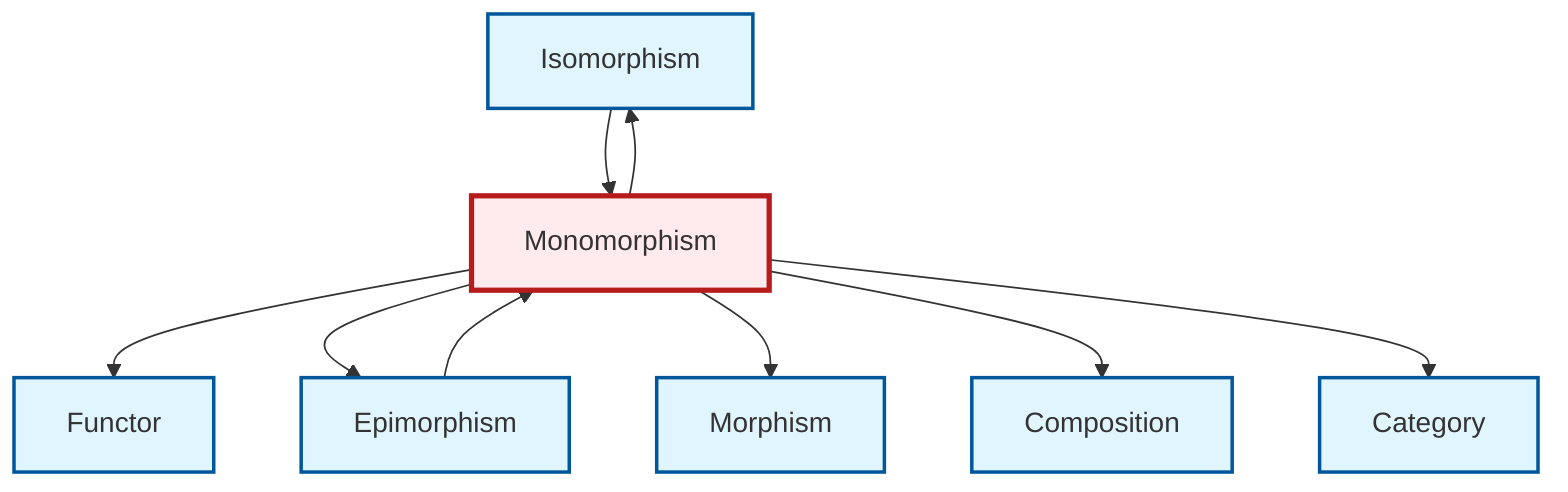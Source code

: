 graph TD
    classDef definition fill:#e1f5fe,stroke:#01579b,stroke-width:2px
    classDef theorem fill:#f3e5f5,stroke:#4a148c,stroke-width:2px
    classDef axiom fill:#fff3e0,stroke:#e65100,stroke-width:2px
    classDef example fill:#e8f5e9,stroke:#1b5e20,stroke-width:2px
    classDef current fill:#ffebee,stroke:#b71c1c,stroke-width:3px
    def-category["Category"]:::definition
    def-isomorphism["Isomorphism"]:::definition
    def-monomorphism["Monomorphism"]:::definition
    def-morphism["Morphism"]:::definition
    def-composition["Composition"]:::definition
    def-functor["Functor"]:::definition
    def-epimorphism["Epimorphism"]:::definition
    def-epimorphism --> def-monomorphism
    def-isomorphism --> def-monomorphism
    def-monomorphism --> def-functor
    def-monomorphism --> def-epimorphism
    def-monomorphism --> def-isomorphism
    def-monomorphism --> def-morphism
    def-monomorphism --> def-composition
    def-monomorphism --> def-category
    class def-monomorphism current